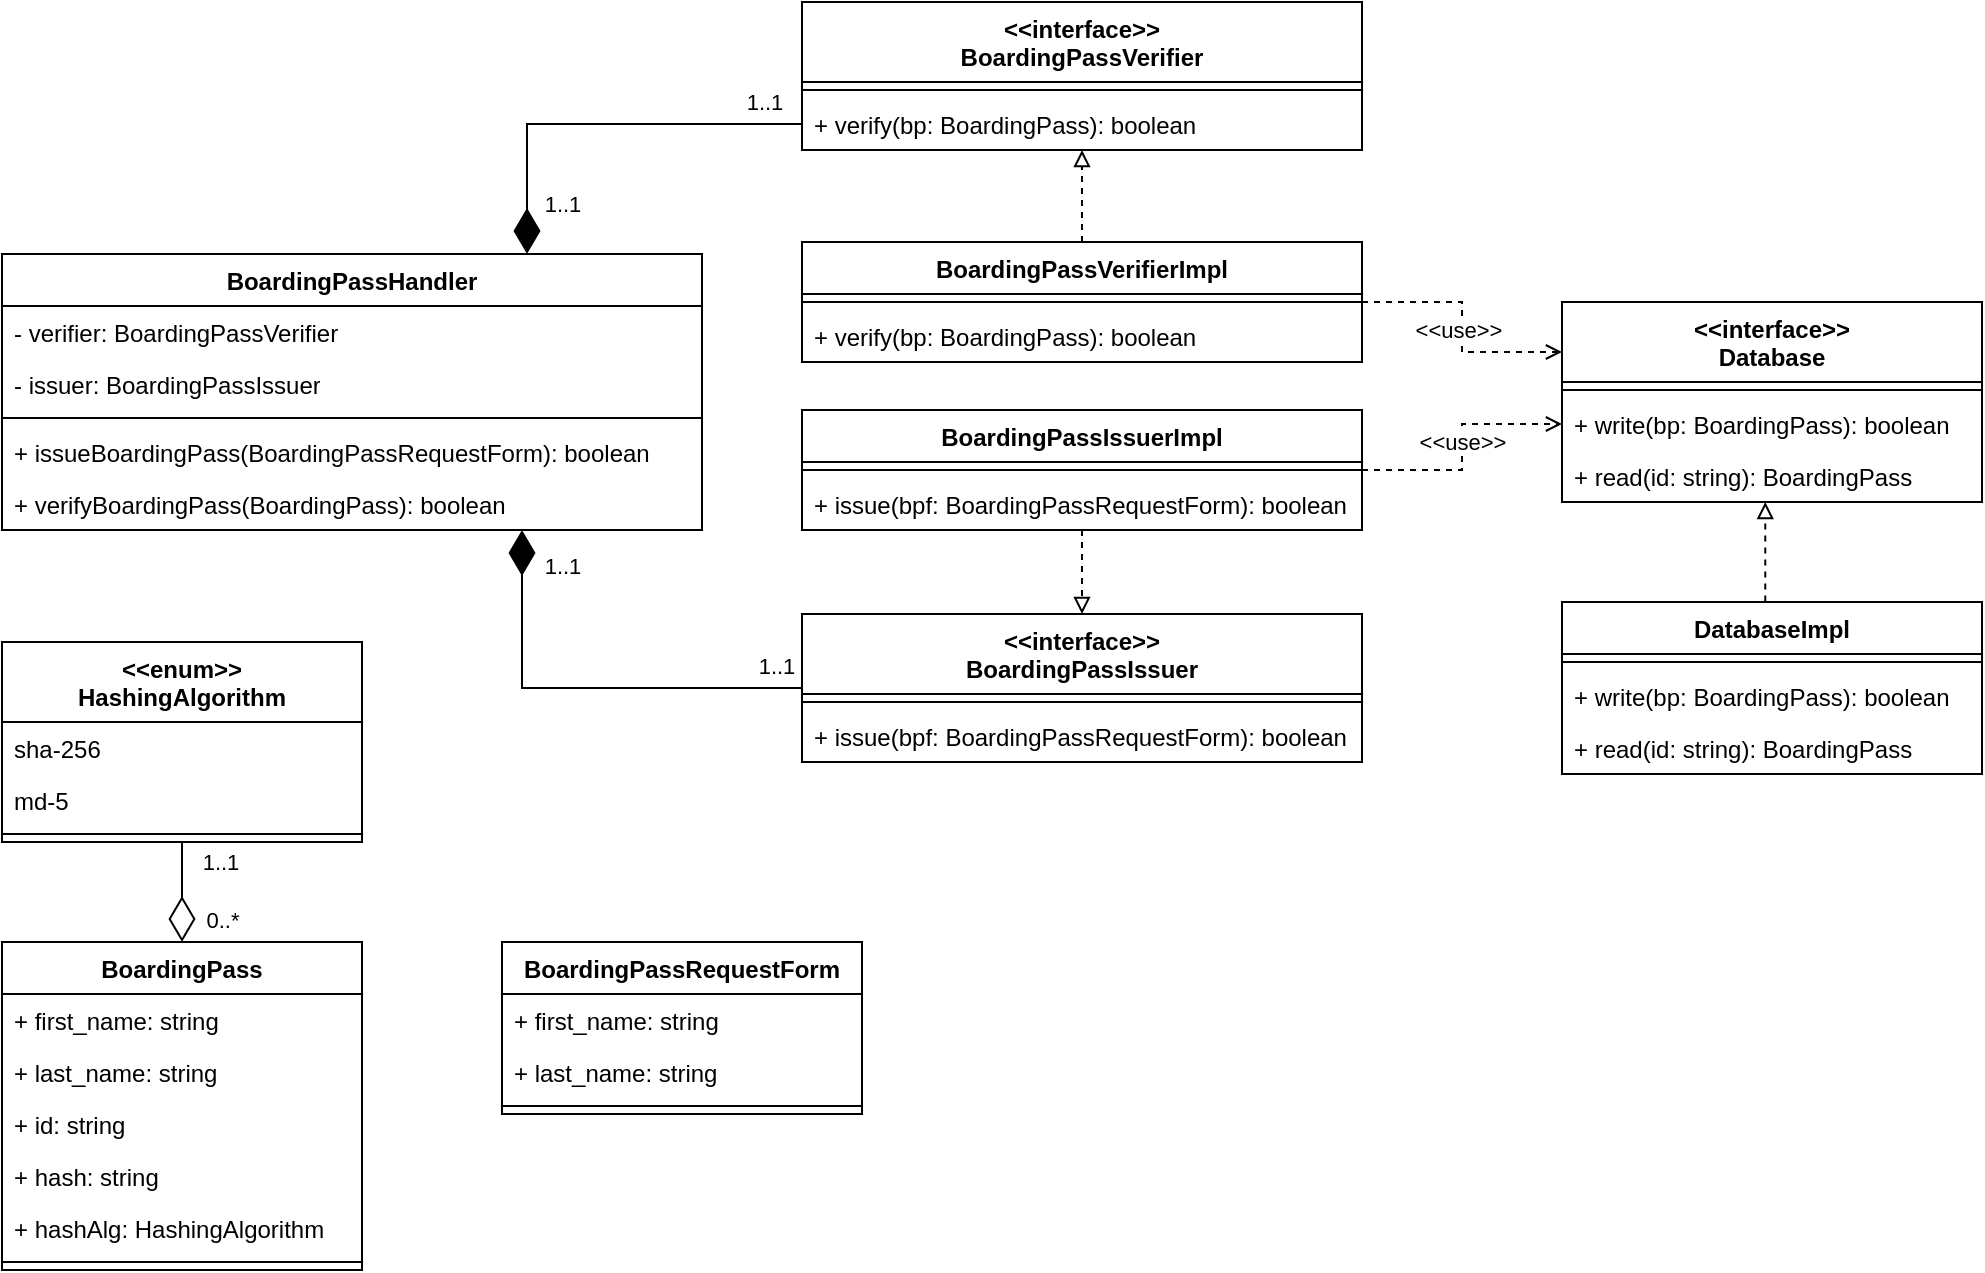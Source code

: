 <mxfile version="24.0.7" type="github">
  <diagram name="Page-1" id="oJFUOWQ_0dcTGPgkfCJw">
    <mxGraphModel dx="1412" dy="959" grid="1" gridSize="10" guides="1" tooltips="1" connect="1" arrows="1" fold="1" page="1" pageScale="1" pageWidth="827" pageHeight="1169" math="0" shadow="0">
      <root>
        <mxCell id="0" />
        <mxCell id="1" parent="0" />
        <mxCell id="9tPVf3LrRjstZDNFEo7k-1" value="BoardingPass" style="swimlane;fontStyle=1;align=center;verticalAlign=top;childLayout=stackLayout;horizontal=1;startSize=26;horizontalStack=0;resizeParent=1;resizeParentMax=0;resizeLast=0;collapsible=1;marginBottom=0;whiteSpace=wrap;html=1;" parent="1" vertex="1">
          <mxGeometry x="110" y="480" width="180" height="164" as="geometry" />
        </mxCell>
        <mxCell id="9tPVf3LrRjstZDNFEo7k-2" value="+ first_name: string" style="text;strokeColor=none;fillColor=none;align=left;verticalAlign=top;spacingLeft=4;spacingRight=4;overflow=hidden;rotatable=0;points=[[0,0.5],[1,0.5]];portConstraint=eastwest;whiteSpace=wrap;html=1;" parent="9tPVf3LrRjstZDNFEo7k-1" vertex="1">
          <mxGeometry y="26" width="180" height="26" as="geometry" />
        </mxCell>
        <mxCell id="3N2jekx8_COsFzo2E2_f-1" value="+ last_name: string" style="text;strokeColor=none;fillColor=none;align=left;verticalAlign=top;spacingLeft=4;spacingRight=4;overflow=hidden;rotatable=0;points=[[0,0.5],[1,0.5]];portConstraint=eastwest;whiteSpace=wrap;html=1;" vertex="1" parent="9tPVf3LrRjstZDNFEo7k-1">
          <mxGeometry y="52" width="180" height="26" as="geometry" />
        </mxCell>
        <mxCell id="3N2jekx8_COsFzo2E2_f-3" value="+ id: string" style="text;strokeColor=none;fillColor=none;align=left;verticalAlign=top;spacingLeft=4;spacingRight=4;overflow=hidden;rotatable=0;points=[[0,0.5],[1,0.5]];portConstraint=eastwest;whiteSpace=wrap;html=1;" vertex="1" parent="9tPVf3LrRjstZDNFEo7k-1">
          <mxGeometry y="78" width="180" height="26" as="geometry" />
        </mxCell>
        <mxCell id="3N2jekx8_COsFzo2E2_f-4" value="+ hash: string" style="text;strokeColor=none;fillColor=none;align=left;verticalAlign=top;spacingLeft=4;spacingRight=4;overflow=hidden;rotatable=0;points=[[0,0.5],[1,0.5]];portConstraint=eastwest;whiteSpace=wrap;html=1;" vertex="1" parent="9tPVf3LrRjstZDNFEo7k-1">
          <mxGeometry y="104" width="180" height="26" as="geometry" />
        </mxCell>
        <mxCell id="3N2jekx8_COsFzo2E2_f-19" value="+ hashAlg: HashingAlgorithm" style="text;strokeColor=none;fillColor=none;align=left;verticalAlign=top;spacingLeft=4;spacingRight=4;overflow=hidden;rotatable=0;points=[[0,0.5],[1,0.5]];portConstraint=eastwest;whiteSpace=wrap;html=1;" vertex="1" parent="9tPVf3LrRjstZDNFEo7k-1">
          <mxGeometry y="130" width="180" height="26" as="geometry" />
        </mxCell>
        <mxCell id="9tPVf3LrRjstZDNFEo7k-3" value="" style="line;strokeWidth=1;fillColor=none;align=left;verticalAlign=middle;spacingTop=-1;spacingLeft=3;spacingRight=3;rotatable=0;labelPosition=right;points=[];portConstraint=eastwest;strokeColor=inherit;" parent="9tPVf3LrRjstZDNFEo7k-1" vertex="1">
          <mxGeometry y="156" width="180" height="8" as="geometry" />
        </mxCell>
        <mxCell id="3N2jekx8_COsFzo2E2_f-51" style="edgeStyle=orthogonalEdgeStyle;rounded=0;orthogonalLoop=1;jettySize=auto;html=1;entryX=0;entryY=0.25;entryDx=0;entryDy=0;dashed=1;endArrow=open;endFill=0;" edge="1" parent="1" source="3N2jekx8_COsFzo2E2_f-12" target="3N2jekx8_COsFzo2E2_f-47">
          <mxGeometry relative="1" as="geometry" />
        </mxCell>
        <mxCell id="3N2jekx8_COsFzo2E2_f-52" value="&amp;lt;&amp;lt;use&amp;gt;&amp;gt;" style="edgeLabel;html=1;align=center;verticalAlign=middle;resizable=0;points=[];" vertex="1" connectable="0" parent="3N2jekx8_COsFzo2E2_f-51">
          <mxGeometry x="-0.127" y="-2" relative="1" as="geometry">
            <mxPoint y="9" as="offset" />
          </mxGeometry>
        </mxCell>
        <mxCell id="3N2jekx8_COsFzo2E2_f-64" style="edgeStyle=orthogonalEdgeStyle;rounded=0;orthogonalLoop=1;jettySize=auto;html=1;entryX=0.5;entryY=1;entryDx=0;entryDy=0;dashed=1;endArrow=block;endFill=0;" edge="1" parent="1" source="3N2jekx8_COsFzo2E2_f-12" target="3N2jekx8_COsFzo2E2_f-61">
          <mxGeometry relative="1" as="geometry" />
        </mxCell>
        <mxCell id="3N2jekx8_COsFzo2E2_f-12" value="BoardingPassVerifierImpl" style="swimlane;fontStyle=1;align=center;verticalAlign=top;childLayout=stackLayout;horizontal=1;startSize=26;horizontalStack=0;resizeParent=1;resizeParentMax=0;resizeLast=0;collapsible=1;marginBottom=0;whiteSpace=wrap;html=1;" vertex="1" parent="1">
          <mxGeometry x="510" y="130" width="280" height="60" as="geometry" />
        </mxCell>
        <mxCell id="3N2jekx8_COsFzo2E2_f-14" value="" style="line;strokeWidth=1;fillColor=none;align=left;verticalAlign=middle;spacingTop=-1;spacingLeft=3;spacingRight=3;rotatable=0;labelPosition=right;points=[];portConstraint=eastwest;strokeColor=inherit;" vertex="1" parent="3N2jekx8_COsFzo2E2_f-12">
          <mxGeometry y="26" width="280" height="8" as="geometry" />
        </mxCell>
        <mxCell id="3N2jekx8_COsFzo2E2_f-15" value="+ verify(bp: BoardingPass): boolean" style="text;strokeColor=none;fillColor=none;align=left;verticalAlign=top;spacingLeft=4;spacingRight=4;overflow=hidden;rotatable=0;points=[[0,0.5],[1,0.5]];portConstraint=eastwest;whiteSpace=wrap;html=1;" vertex="1" parent="3N2jekx8_COsFzo2E2_f-12">
          <mxGeometry y="34" width="280" height="26" as="geometry" />
        </mxCell>
        <mxCell id="3N2jekx8_COsFzo2E2_f-68" style="edgeStyle=orthogonalEdgeStyle;rounded=0;orthogonalLoop=1;jettySize=auto;html=1;entryX=0.5;entryY=0;entryDx=0;entryDy=0;dashed=1;endArrow=block;endFill=0;" edge="1" parent="1" source="3N2jekx8_COsFzo2E2_f-16" target="3N2jekx8_COsFzo2E2_f-65">
          <mxGeometry relative="1" as="geometry" />
        </mxCell>
        <mxCell id="3N2jekx8_COsFzo2E2_f-16" value="BoardingPassIssuerImpl" style="swimlane;fontStyle=1;align=center;verticalAlign=top;childLayout=stackLayout;horizontal=1;startSize=26;horizontalStack=0;resizeParent=1;resizeParentMax=0;resizeLast=0;collapsible=1;marginBottom=0;whiteSpace=wrap;html=1;" vertex="1" parent="1">
          <mxGeometry x="510" y="214" width="280" height="60" as="geometry" />
        </mxCell>
        <mxCell id="3N2jekx8_COsFzo2E2_f-17" value="" style="line;strokeWidth=1;fillColor=none;align=left;verticalAlign=middle;spacingTop=-1;spacingLeft=3;spacingRight=3;rotatable=0;labelPosition=right;points=[];portConstraint=eastwest;strokeColor=inherit;" vertex="1" parent="3N2jekx8_COsFzo2E2_f-16">
          <mxGeometry y="26" width="280" height="8" as="geometry" />
        </mxCell>
        <mxCell id="3N2jekx8_COsFzo2E2_f-18" value="+ issue(bpf: BoardingPassRequestForm): boolean" style="text;strokeColor=none;fillColor=none;align=left;verticalAlign=top;spacingLeft=4;spacingRight=4;overflow=hidden;rotatable=0;points=[[0,0.5],[1,0.5]];portConstraint=eastwest;whiteSpace=wrap;html=1;" vertex="1" parent="3N2jekx8_COsFzo2E2_f-16">
          <mxGeometry y="34" width="280" height="26" as="geometry" />
        </mxCell>
        <mxCell id="3N2jekx8_COsFzo2E2_f-20" value="&lt;div&gt;&amp;lt;&amp;lt;enum&amp;gt;&amp;gt;&lt;/div&gt;HashingAlgorithm" style="swimlane;fontStyle=1;align=center;verticalAlign=top;childLayout=stackLayout;horizontal=1;startSize=40;horizontalStack=0;resizeParent=1;resizeParentMax=0;resizeLast=0;collapsible=1;marginBottom=0;whiteSpace=wrap;html=1;" vertex="1" parent="1">
          <mxGeometry x="110" y="330" width="180" height="100" as="geometry" />
        </mxCell>
        <mxCell id="3N2jekx8_COsFzo2E2_f-21" value="sha-256" style="text;strokeColor=none;fillColor=none;align=left;verticalAlign=top;spacingLeft=4;spacingRight=4;overflow=hidden;rotatable=0;points=[[0,0.5],[1,0.5]];portConstraint=eastwest;whiteSpace=wrap;html=1;" vertex="1" parent="3N2jekx8_COsFzo2E2_f-20">
          <mxGeometry y="40" width="180" height="26" as="geometry" />
        </mxCell>
        <mxCell id="3N2jekx8_COsFzo2E2_f-22" value="md-5" style="text;strokeColor=none;fillColor=none;align=left;verticalAlign=top;spacingLeft=4;spacingRight=4;overflow=hidden;rotatable=0;points=[[0,0.5],[1,0.5]];portConstraint=eastwest;whiteSpace=wrap;html=1;" vertex="1" parent="3N2jekx8_COsFzo2E2_f-20">
          <mxGeometry y="66" width="180" height="26" as="geometry" />
        </mxCell>
        <mxCell id="3N2jekx8_COsFzo2E2_f-26" value="" style="line;strokeWidth=1;fillColor=none;align=left;verticalAlign=middle;spacingTop=-1;spacingLeft=3;spacingRight=3;rotatable=0;labelPosition=right;points=[];portConstraint=eastwest;strokeColor=inherit;" vertex="1" parent="3N2jekx8_COsFzo2E2_f-20">
          <mxGeometry y="92" width="180" height="8" as="geometry" />
        </mxCell>
        <mxCell id="3N2jekx8_COsFzo2E2_f-27" value="BoardingPassRequestForm" style="swimlane;fontStyle=1;align=center;verticalAlign=top;childLayout=stackLayout;horizontal=1;startSize=26;horizontalStack=0;resizeParent=1;resizeParentMax=0;resizeLast=0;collapsible=1;marginBottom=0;whiteSpace=wrap;html=1;" vertex="1" parent="1">
          <mxGeometry x="360" y="480" width="180" height="86" as="geometry" />
        </mxCell>
        <mxCell id="3N2jekx8_COsFzo2E2_f-28" value="+ first_name: string" style="text;strokeColor=none;fillColor=none;align=left;verticalAlign=top;spacingLeft=4;spacingRight=4;overflow=hidden;rotatable=0;points=[[0,0.5],[1,0.5]];portConstraint=eastwest;whiteSpace=wrap;html=1;" vertex="1" parent="3N2jekx8_COsFzo2E2_f-27">
          <mxGeometry y="26" width="180" height="26" as="geometry" />
        </mxCell>
        <mxCell id="3N2jekx8_COsFzo2E2_f-29" value="+ last_name: string" style="text;strokeColor=none;fillColor=none;align=left;verticalAlign=top;spacingLeft=4;spacingRight=4;overflow=hidden;rotatable=0;points=[[0,0.5],[1,0.5]];portConstraint=eastwest;whiteSpace=wrap;html=1;" vertex="1" parent="3N2jekx8_COsFzo2E2_f-27">
          <mxGeometry y="52" width="180" height="26" as="geometry" />
        </mxCell>
        <mxCell id="3N2jekx8_COsFzo2E2_f-33" value="" style="line;strokeWidth=1;fillColor=none;align=left;verticalAlign=middle;spacingTop=-1;spacingLeft=3;spacingRight=3;rotatable=0;labelPosition=right;points=[];portConstraint=eastwest;strokeColor=inherit;" vertex="1" parent="3N2jekx8_COsFzo2E2_f-27">
          <mxGeometry y="78" width="180" height="8" as="geometry" />
        </mxCell>
        <mxCell id="3N2jekx8_COsFzo2E2_f-41" value="DatabaseImpl" style="swimlane;fontStyle=1;align=center;verticalAlign=top;childLayout=stackLayout;horizontal=1;startSize=26;horizontalStack=0;resizeParent=1;resizeParentMax=0;resizeLast=0;collapsible=1;marginBottom=0;whiteSpace=wrap;html=1;" vertex="1" parent="1">
          <mxGeometry x="890" y="310" width="210" height="86" as="geometry" />
        </mxCell>
        <mxCell id="3N2jekx8_COsFzo2E2_f-43" value="" style="line;strokeWidth=1;fillColor=none;align=left;verticalAlign=middle;spacingTop=-1;spacingLeft=3;spacingRight=3;rotatable=0;labelPosition=right;points=[];portConstraint=eastwest;strokeColor=inherit;" vertex="1" parent="3N2jekx8_COsFzo2E2_f-41">
          <mxGeometry y="26" width="210" height="8" as="geometry" />
        </mxCell>
        <mxCell id="3N2jekx8_COsFzo2E2_f-44" value="+ write(bp: BoardingPass): boolean" style="text;strokeColor=none;fillColor=none;align=left;verticalAlign=top;spacingLeft=4;spacingRight=4;overflow=hidden;rotatable=0;points=[[0,0.5],[1,0.5]];portConstraint=eastwest;whiteSpace=wrap;html=1;" vertex="1" parent="3N2jekx8_COsFzo2E2_f-41">
          <mxGeometry y="34" width="210" height="26" as="geometry" />
        </mxCell>
        <mxCell id="3N2jekx8_COsFzo2E2_f-45" value="+ read(id: string): BoardingPass" style="text;strokeColor=none;fillColor=none;align=left;verticalAlign=top;spacingLeft=4;spacingRight=4;overflow=hidden;rotatable=0;points=[[0,0.5],[1,0.5]];portConstraint=eastwest;whiteSpace=wrap;html=1;" vertex="1" parent="3N2jekx8_COsFzo2E2_f-41">
          <mxGeometry y="60" width="210" height="26" as="geometry" />
        </mxCell>
        <mxCell id="3N2jekx8_COsFzo2E2_f-47" value="&lt;div&gt;&amp;lt;&amp;lt;interface&amp;gt;&amp;gt;&lt;/div&gt;Database" style="swimlane;fontStyle=1;align=center;verticalAlign=top;childLayout=stackLayout;horizontal=1;startSize=40;horizontalStack=0;resizeParent=1;resizeParentMax=0;resizeLast=0;collapsible=1;marginBottom=0;whiteSpace=wrap;html=1;" vertex="1" parent="1">
          <mxGeometry x="890" y="160" width="210" height="100" as="geometry" />
        </mxCell>
        <mxCell id="3N2jekx8_COsFzo2E2_f-48" value="" style="line;strokeWidth=1;fillColor=none;align=left;verticalAlign=middle;spacingTop=-1;spacingLeft=3;spacingRight=3;rotatable=0;labelPosition=right;points=[];portConstraint=eastwest;strokeColor=inherit;" vertex="1" parent="3N2jekx8_COsFzo2E2_f-47">
          <mxGeometry y="40" width="210" height="8" as="geometry" />
        </mxCell>
        <mxCell id="3N2jekx8_COsFzo2E2_f-49" value="+ write(bp: BoardingPass): boolean" style="text;strokeColor=none;fillColor=none;align=left;verticalAlign=top;spacingLeft=4;spacingRight=4;overflow=hidden;rotatable=0;points=[[0,0.5],[1,0.5]];portConstraint=eastwest;whiteSpace=wrap;html=1;" vertex="1" parent="3N2jekx8_COsFzo2E2_f-47">
          <mxGeometry y="48" width="210" height="26" as="geometry" />
        </mxCell>
        <mxCell id="3N2jekx8_COsFzo2E2_f-50" value="+ read(id: string): BoardingPass" style="text;strokeColor=none;fillColor=none;align=left;verticalAlign=top;spacingLeft=4;spacingRight=4;overflow=hidden;rotatable=0;points=[[0,0.5],[1,0.5]];portConstraint=eastwest;whiteSpace=wrap;html=1;" vertex="1" parent="3N2jekx8_COsFzo2E2_f-47">
          <mxGeometry y="74" width="210" height="26" as="geometry" />
        </mxCell>
        <mxCell id="3N2jekx8_COsFzo2E2_f-53" style="edgeStyle=orthogonalEdgeStyle;rounded=0;orthogonalLoop=1;jettySize=auto;html=1;entryX=0;entryY=0.5;entryDx=0;entryDy=0;dashed=1;endArrow=open;endFill=0;" edge="1" parent="1" source="3N2jekx8_COsFzo2E2_f-16" target="3N2jekx8_COsFzo2E2_f-49">
          <mxGeometry relative="1" as="geometry" />
        </mxCell>
        <mxCell id="3N2jekx8_COsFzo2E2_f-56" value="&amp;lt;&amp;lt;use&amp;gt;&amp;gt;" style="edgeLabel;html=1;align=center;verticalAlign=middle;resizable=0;points=[];" vertex="1" connectable="0" parent="3N2jekx8_COsFzo2E2_f-53">
          <mxGeometry x="0.052" relative="1" as="geometry">
            <mxPoint as="offset" />
          </mxGeometry>
        </mxCell>
        <mxCell id="3N2jekx8_COsFzo2E2_f-55" style="edgeStyle=orthogonalEdgeStyle;rounded=0;orthogonalLoop=1;jettySize=auto;html=1;entryX=0.484;entryY=1;entryDx=0;entryDy=0;entryPerimeter=0;endArrow=block;endFill=0;dashed=1;exitX=0.484;exitY=-0.003;exitDx=0;exitDy=0;exitPerimeter=0;" edge="1" parent="1" source="3N2jekx8_COsFzo2E2_f-41" target="3N2jekx8_COsFzo2E2_f-50">
          <mxGeometry relative="1" as="geometry">
            <mxPoint x="1170.449" y="380" as="sourcePoint" />
            <mxPoint x="1170" y="230" as="targetPoint" />
          </mxGeometry>
        </mxCell>
        <mxCell id="3N2jekx8_COsFzo2E2_f-59" style="edgeStyle=orthogonalEdgeStyle;rounded=0;orthogonalLoop=1;jettySize=auto;html=1;entryX=0.5;entryY=0;entryDx=0;entryDy=0;endArrow=diamondThin;endFill=0;startSize=20;endSize=20;" edge="1" parent="1" source="3N2jekx8_COsFzo2E2_f-20" target="9tPVf3LrRjstZDNFEo7k-1">
          <mxGeometry relative="1" as="geometry" />
        </mxCell>
        <mxCell id="3N2jekx8_COsFzo2E2_f-86" value="1..1" style="edgeLabel;html=1;align=center;verticalAlign=middle;resizable=0;points=[];" vertex="1" connectable="0" parent="3N2jekx8_COsFzo2E2_f-59">
          <mxGeometry x="-0.65" y="-1" relative="1" as="geometry">
            <mxPoint x="20" y="1" as="offset" />
          </mxGeometry>
        </mxCell>
        <mxCell id="3N2jekx8_COsFzo2E2_f-87" value="0..*" style="edgeLabel;html=1;align=center;verticalAlign=middle;resizable=0;points=[];" vertex="1" connectable="0" parent="3N2jekx8_COsFzo2E2_f-59">
          <mxGeometry x="0.537" y="1" relative="1" as="geometry">
            <mxPoint x="19" as="offset" />
          </mxGeometry>
        </mxCell>
        <mxCell id="3N2jekx8_COsFzo2E2_f-61" value="&amp;lt;&amp;lt;interface&amp;gt;&amp;gt;&lt;div&gt;BoardingPassVerifier&lt;/div&gt;" style="swimlane;fontStyle=1;align=center;verticalAlign=top;childLayout=stackLayout;horizontal=1;startSize=40;horizontalStack=0;resizeParent=1;resizeParentMax=0;resizeLast=0;collapsible=1;marginBottom=0;whiteSpace=wrap;html=1;" vertex="1" parent="1">
          <mxGeometry x="510" y="10" width="280" height="74" as="geometry" />
        </mxCell>
        <mxCell id="3N2jekx8_COsFzo2E2_f-62" value="" style="line;strokeWidth=1;fillColor=none;align=left;verticalAlign=middle;spacingTop=-1;spacingLeft=3;spacingRight=3;rotatable=0;labelPosition=right;points=[];portConstraint=eastwest;strokeColor=inherit;" vertex="1" parent="3N2jekx8_COsFzo2E2_f-61">
          <mxGeometry y="40" width="280" height="8" as="geometry" />
        </mxCell>
        <mxCell id="3N2jekx8_COsFzo2E2_f-63" value="+ verify(bp: BoardingPass): boolean" style="text;strokeColor=none;fillColor=none;align=left;verticalAlign=top;spacingLeft=4;spacingRight=4;overflow=hidden;rotatable=0;points=[[0,0.5],[1,0.5]];portConstraint=eastwest;whiteSpace=wrap;html=1;" vertex="1" parent="3N2jekx8_COsFzo2E2_f-61">
          <mxGeometry y="48" width="280" height="26" as="geometry" />
        </mxCell>
        <mxCell id="3N2jekx8_COsFzo2E2_f-81" style="edgeStyle=orthogonalEdgeStyle;rounded=0;orthogonalLoop=1;jettySize=auto;html=1;endArrow=diamondThin;endFill=1;endSize=20;startSize=20;" edge="1" parent="1" source="3N2jekx8_COsFzo2E2_f-65" target="3N2jekx8_COsFzo2E2_f-74">
          <mxGeometry relative="1" as="geometry">
            <mxPoint x="370" y="290" as="targetPoint" />
            <Array as="points">
              <mxPoint x="370" y="353" />
            </Array>
          </mxGeometry>
        </mxCell>
        <mxCell id="3N2jekx8_COsFzo2E2_f-84" value="1..1" style="edgeLabel;html=1;align=center;verticalAlign=middle;resizable=0;points=[];" vertex="1" connectable="0" parent="3N2jekx8_COsFzo2E2_f-81">
          <mxGeometry x="0.84" relative="1" as="geometry">
            <mxPoint x="20" as="offset" />
          </mxGeometry>
        </mxCell>
        <mxCell id="3N2jekx8_COsFzo2E2_f-85" value="1..1" style="edgeLabel;html=1;align=center;verticalAlign=middle;resizable=0;points=[];" vertex="1" connectable="0" parent="3N2jekx8_COsFzo2E2_f-81">
          <mxGeometry x="-0.879" y="1" relative="1" as="geometry">
            <mxPoint y="-12" as="offset" />
          </mxGeometry>
        </mxCell>
        <mxCell id="3N2jekx8_COsFzo2E2_f-65" value="&amp;lt;&amp;lt;interface&amp;gt;&amp;gt;&lt;div&gt;BoardingPassIssuer&lt;/div&gt;" style="swimlane;fontStyle=1;align=center;verticalAlign=top;childLayout=stackLayout;horizontal=1;startSize=40;horizontalStack=0;resizeParent=1;resizeParentMax=0;resizeLast=0;collapsible=1;marginBottom=0;whiteSpace=wrap;html=1;" vertex="1" parent="1">
          <mxGeometry x="510" y="316" width="280" height="74" as="geometry" />
        </mxCell>
        <mxCell id="3N2jekx8_COsFzo2E2_f-66" value="" style="line;strokeWidth=1;fillColor=none;align=left;verticalAlign=middle;spacingTop=-1;spacingLeft=3;spacingRight=3;rotatable=0;labelPosition=right;points=[];portConstraint=eastwest;strokeColor=inherit;" vertex="1" parent="3N2jekx8_COsFzo2E2_f-65">
          <mxGeometry y="40" width="280" height="8" as="geometry" />
        </mxCell>
        <mxCell id="3N2jekx8_COsFzo2E2_f-67" value="+ issue(bpf: BoardingPassRequestForm): boolean" style="text;strokeColor=none;fillColor=none;align=left;verticalAlign=top;spacingLeft=4;spacingRight=4;overflow=hidden;rotatable=0;points=[[0,0.5],[1,0.5]];portConstraint=eastwest;whiteSpace=wrap;html=1;" vertex="1" parent="3N2jekx8_COsFzo2E2_f-65">
          <mxGeometry y="48" width="280" height="26" as="geometry" />
        </mxCell>
        <mxCell id="3N2jekx8_COsFzo2E2_f-69" value="BoardingPassHandler" style="swimlane;fontStyle=1;align=center;verticalAlign=top;childLayout=stackLayout;horizontal=1;startSize=26;horizontalStack=0;resizeParent=1;resizeParentMax=0;resizeLast=0;collapsible=1;marginBottom=0;whiteSpace=wrap;html=1;" vertex="1" parent="1">
          <mxGeometry x="110" y="136" width="350" height="138" as="geometry" />
        </mxCell>
        <mxCell id="3N2jekx8_COsFzo2E2_f-70" value="- verifier: BoardingPassVerifier" style="text;strokeColor=none;fillColor=none;align=left;verticalAlign=top;spacingLeft=4;spacingRight=4;overflow=hidden;rotatable=0;points=[[0,0.5],[1,0.5]];portConstraint=eastwest;whiteSpace=wrap;html=1;" vertex="1" parent="3N2jekx8_COsFzo2E2_f-69">
          <mxGeometry y="26" width="350" height="26" as="geometry" />
        </mxCell>
        <mxCell id="3N2jekx8_COsFzo2E2_f-78" value="- issuer: BoardingPassIssuer" style="text;strokeColor=none;fillColor=none;align=left;verticalAlign=top;spacingLeft=4;spacingRight=4;overflow=hidden;rotatable=0;points=[[0,0.5],[1,0.5]];portConstraint=eastwest;whiteSpace=wrap;html=1;" vertex="1" parent="3N2jekx8_COsFzo2E2_f-69">
          <mxGeometry y="52" width="350" height="26" as="geometry" />
        </mxCell>
        <mxCell id="3N2jekx8_COsFzo2E2_f-71" value="" style="line;strokeWidth=1;fillColor=none;align=left;verticalAlign=middle;spacingTop=-1;spacingLeft=3;spacingRight=3;rotatable=0;labelPosition=right;points=[];portConstraint=eastwest;strokeColor=inherit;" vertex="1" parent="3N2jekx8_COsFzo2E2_f-69">
          <mxGeometry y="78" width="350" height="8" as="geometry" />
        </mxCell>
        <mxCell id="3N2jekx8_COsFzo2E2_f-72" value="+ issueBoardingPass(BoardingPassRequestForm): boolean" style="text;strokeColor=none;fillColor=none;align=left;verticalAlign=top;spacingLeft=4;spacingRight=4;overflow=hidden;rotatable=0;points=[[0,0.5],[1,0.5]];portConstraint=eastwest;whiteSpace=wrap;html=1;" vertex="1" parent="3N2jekx8_COsFzo2E2_f-69">
          <mxGeometry y="86" width="350" height="26" as="geometry" />
        </mxCell>
        <mxCell id="3N2jekx8_COsFzo2E2_f-74" value="+ verifyBoardingPass(BoardingPass): boolean" style="text;strokeColor=none;fillColor=none;align=left;verticalAlign=top;spacingLeft=4;spacingRight=4;overflow=hidden;rotatable=0;points=[[0,0.5],[1,0.5]];portConstraint=eastwest;whiteSpace=wrap;html=1;" vertex="1" parent="3N2jekx8_COsFzo2E2_f-69">
          <mxGeometry y="112" width="350" height="26" as="geometry" />
        </mxCell>
        <mxCell id="3N2jekx8_COsFzo2E2_f-79" style="edgeStyle=orthogonalEdgeStyle;rounded=0;orthogonalLoop=1;jettySize=auto;html=1;entryX=0.75;entryY=0;entryDx=0;entryDy=0;endArrow=diamondThin;endFill=1;endSize=20;startSize=20;" edge="1" parent="1" source="3N2jekx8_COsFzo2E2_f-63" target="3N2jekx8_COsFzo2E2_f-69">
          <mxGeometry relative="1" as="geometry" />
        </mxCell>
        <mxCell id="3N2jekx8_COsFzo2E2_f-82" value="1..1" style="edgeLabel;html=1;align=center;verticalAlign=middle;resizable=0;points=[];" vertex="1" connectable="0" parent="3N2jekx8_COsFzo2E2_f-79">
          <mxGeometry x="-0.814" relative="1" as="geometry">
            <mxPoint y="-11" as="offset" />
          </mxGeometry>
        </mxCell>
        <mxCell id="3N2jekx8_COsFzo2E2_f-83" value="1..1" style="edgeLabel;html=1;align=center;verticalAlign=middle;resizable=0;points=[];" vertex="1" connectable="0" parent="3N2jekx8_COsFzo2E2_f-79">
          <mxGeometry x="0.806" relative="1" as="geometry">
            <mxPoint x="17" y="-6" as="offset" />
          </mxGeometry>
        </mxCell>
      </root>
    </mxGraphModel>
  </diagram>
</mxfile>

